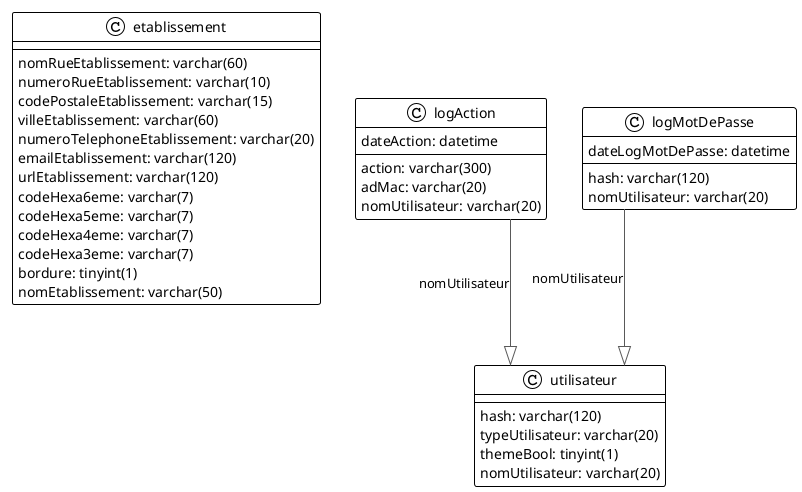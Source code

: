 ﻿@startuml

!theme plain
top to bottom direction
skinparam linetype ortho

class etablissement {
   nomRueEtablissement: varchar(60)
   numeroRueEtablissement: varchar(10)
   codePostaleEtablissement: varchar(15)
   villeEtablissement: varchar(60)
   numeroTelephoneEtablissement: varchar(20)
   emailEtablissement: varchar(120)
   urlEtablissement: varchar(120)
   codeHexa6eme: varchar(7)
   codeHexa5eme: varchar(7)
   codeHexa4eme: varchar(7)
   codeHexa3eme: varchar(7)
   bordure: tinyint(1)
   nomEtablissement: varchar(50)
}
class logAction {
   action: varchar(300)
   adMac: varchar(20)
   dateAction: datetime
   nomUtilisateur: varchar(20)
}
class logMotDePasse {
   hash: varchar(120)
   dateLogMotDePasse: datetime
   nomUtilisateur: varchar(20)
}
class utilisateur {
   hash: varchar(120)
   typeUtilisateur: varchar(20)
   themeBool: tinyint(1)
   nomUtilisateur: varchar(20)
}

logAction      -[#595959,plain]-^  utilisateur   : "nomUtilisateur"
logMotDePasse  -[#595959,plain]-^  utilisateur   : "nomUtilisateur"
@enduml